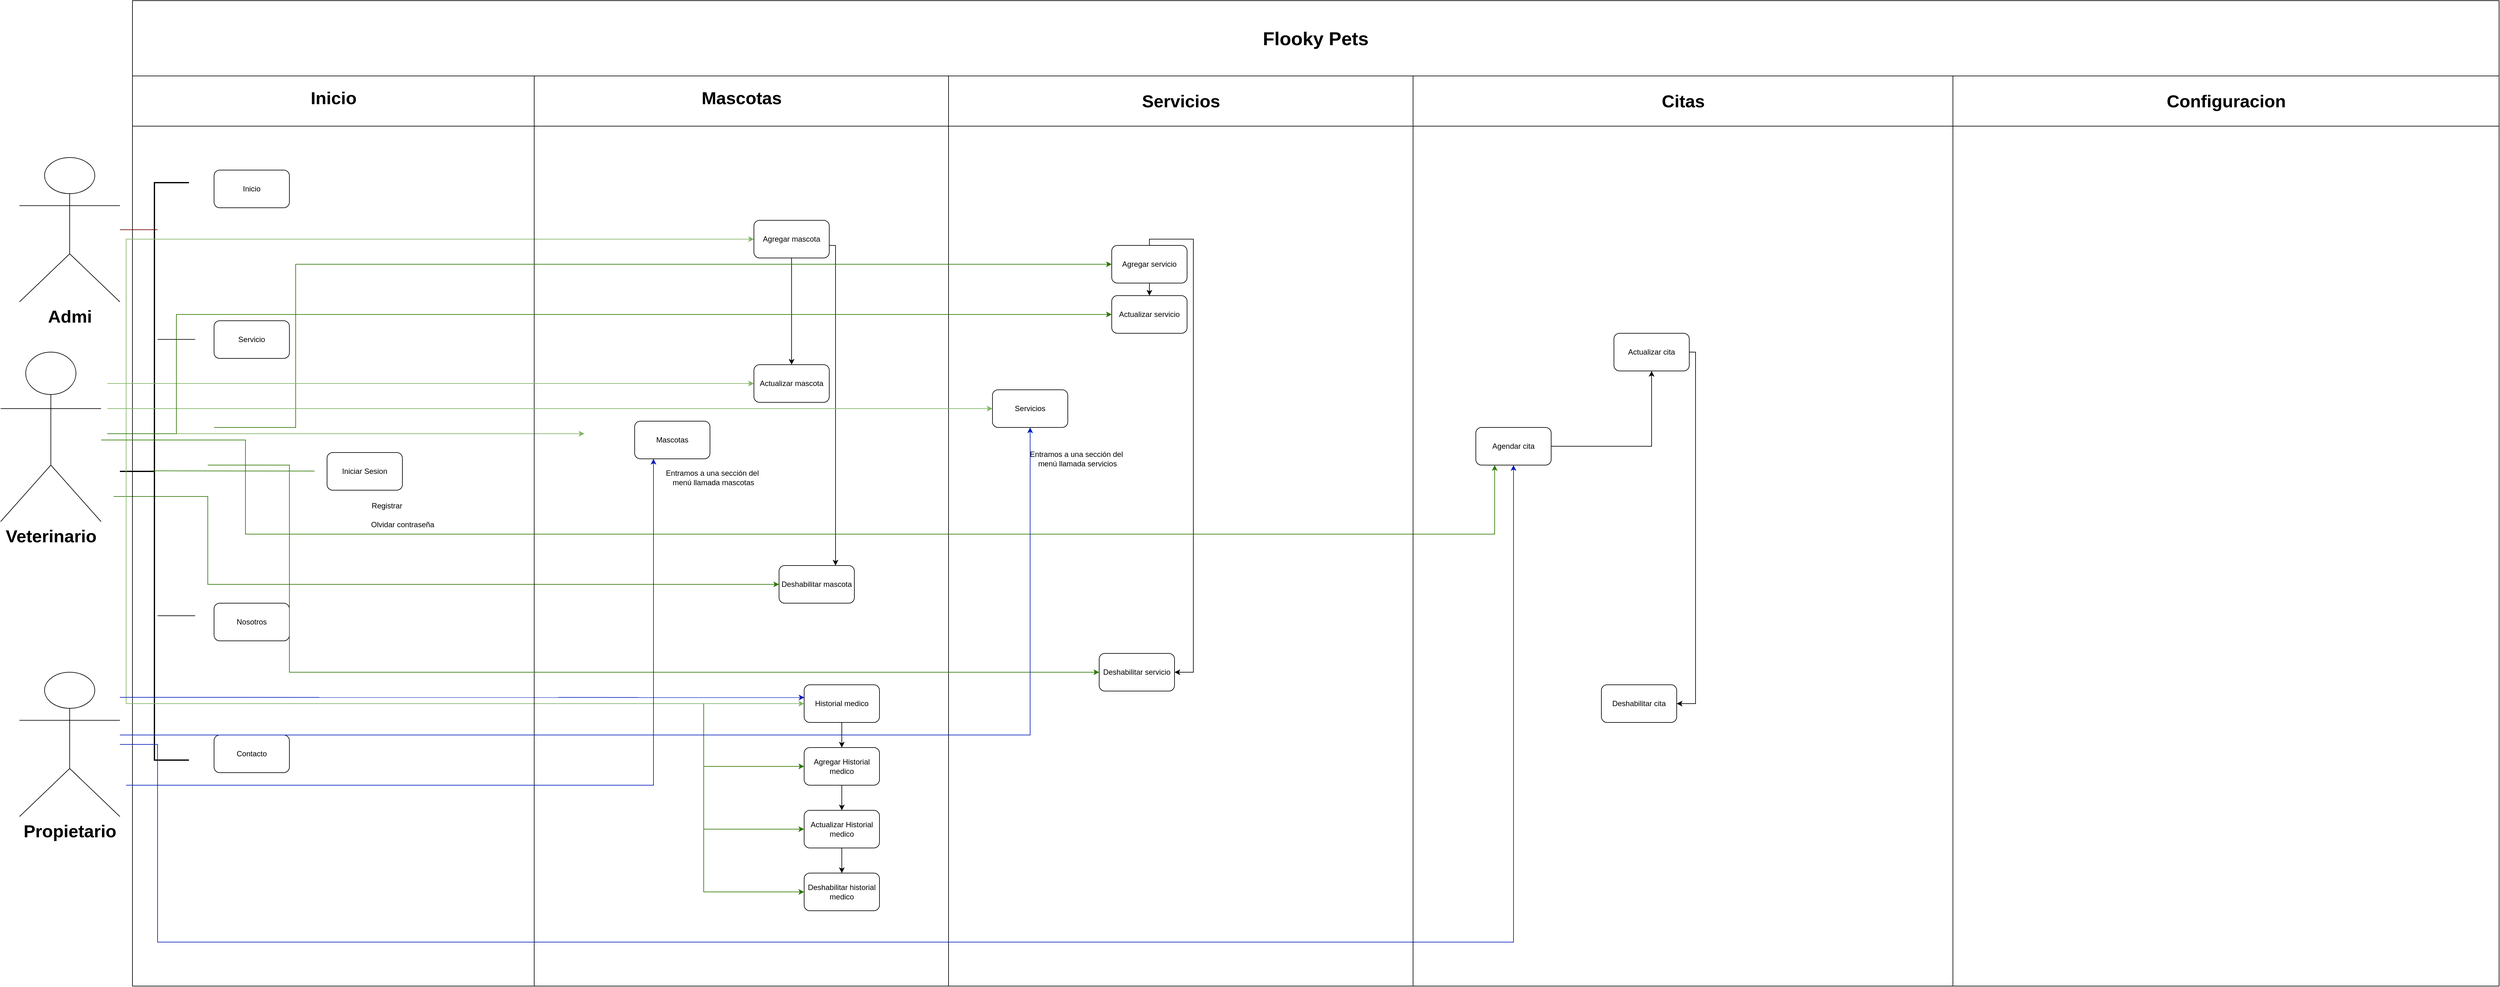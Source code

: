 <mxfile version="27.0.1">
  <diagram name="Página-1" id="NNWvZ4oggBIMChuUHBzH">
    <mxGraphModel dx="1090" dy="2149" grid="1" gridSize="10" guides="1" tooltips="1" connect="1" arrows="1" fold="1" page="1" pageScale="1" pageWidth="1200" pageHeight="1600" math="0" shadow="0">
      <root>
        <mxCell id="0" />
        <mxCell id="1" parent="0" />
        <mxCell id="VYU7v_phaBW_iBIL2m6B-1" value="Pool" style="swimlane;childLayout=stackLayout;resizeParent=1;resizeParentMax=0;startSize=60;html=1;" parent="1" vertex="1">
          <mxGeometry x="240" width="1300" height="1520" as="geometry" />
        </mxCell>
        <mxCell id="IKzDBhC44jdNEWaVhKPq-48" value="" style="endArrow=classic;html=1;rounded=0;entryX=0;entryY=0.5;entryDx=0;entryDy=0;fillColor=#60a917;strokeColor=#2D7600;" parent="VYU7v_phaBW_iBIL2m6B-1" target="IKzDBhC44jdNEWaVhKPq-35" edge="1">
          <mxGeometry width="50" height="50" relative="1" as="geometry">
            <mxPoint x="-30" y="740" as="sourcePoint" />
            <mxPoint x="40" y="650" as="targetPoint" />
            <Array as="points">
              <mxPoint x="120" y="740" />
              <mxPoint x="120" y="880" />
            </Array>
          </mxGeometry>
        </mxCell>
        <mxCell id="VYU7v_phaBW_iBIL2m6B-2" value="&lt;font style=&quot;font-size: 28px;&quot;&gt;Inicio&lt;/font&gt;" style="swimlane;startSize=90;html=1;" parent="VYU7v_phaBW_iBIL2m6B-1" vertex="1">
          <mxGeometry y="60" width="640" height="1460" as="geometry" />
        </mxCell>
        <mxCell id="IKzDBhC44jdNEWaVhKPq-8" value="Inicio" style="rounded=1;whiteSpace=wrap;html=1;" parent="VYU7v_phaBW_iBIL2m6B-2" vertex="1">
          <mxGeometry x="130" y="160" width="120" height="60" as="geometry" />
        </mxCell>
        <mxCell id="IKzDBhC44jdNEWaVhKPq-9" value="Servicio" style="rounded=1;whiteSpace=wrap;html=1;" parent="VYU7v_phaBW_iBIL2m6B-2" vertex="1">
          <mxGeometry x="130" y="400" width="120" height="60" as="geometry" />
        </mxCell>
        <mxCell id="IKzDBhC44jdNEWaVhKPq-10" value="Nosotros" style="rounded=1;whiteSpace=wrap;html=1;" parent="VYU7v_phaBW_iBIL2m6B-2" vertex="1">
          <mxGeometry x="130" y="850" width="120" height="60" as="geometry" />
        </mxCell>
        <mxCell id="IKzDBhC44jdNEWaVhKPq-11" value="Contacto" style="rounded=1;whiteSpace=wrap;html=1;" parent="VYU7v_phaBW_iBIL2m6B-2" vertex="1">
          <mxGeometry x="130" y="1060" width="120" height="60" as="geometry" />
        </mxCell>
        <mxCell id="IKzDBhC44jdNEWaVhKPq-12" value="Iniciar Sesion" style="rounded=1;whiteSpace=wrap;html=1;" parent="VYU7v_phaBW_iBIL2m6B-2" vertex="1">
          <mxGeometry x="310" y="610" width="120" height="60" as="geometry" />
        </mxCell>
        <mxCell id="IKzDBhC44jdNEWaVhKPq-19" value="Olvidar contraseña" style="text;html=1;align=center;verticalAlign=middle;resizable=0;points=[];autosize=1;strokeColor=none;fillColor=none;" parent="VYU7v_phaBW_iBIL2m6B-2" vertex="1">
          <mxGeometry x="370" y="710" width="120" height="30" as="geometry" />
        </mxCell>
        <mxCell id="IKzDBhC44jdNEWaVhKPq-18" value="Registrar" style="text;html=1;align=center;verticalAlign=middle;resizable=0;points=[];autosize=1;strokeColor=none;fillColor=none;" parent="VYU7v_phaBW_iBIL2m6B-2" vertex="1">
          <mxGeometry x="370" y="680" width="70" height="30" as="geometry" />
        </mxCell>
        <mxCell id="IKzDBhC44jdNEWaVhKPq-27" value="" style="strokeWidth=2;html=1;shape=mxgraph.flowchart.annotation_2;align=left;labelPosition=right;pointerEvents=1;" parent="VYU7v_phaBW_iBIL2m6B-2" vertex="1">
          <mxGeometry x="-20" y="180" width="110" height="920" as="geometry" />
        </mxCell>
        <mxCell id="IKzDBhC44jdNEWaVhKPq-29" value="" style="endArrow=none;html=1;rounded=0;fillColor=#0050ef;strokeColor=#001DBC;" parent="VYU7v_phaBW_iBIL2m6B-2" edge="1">
          <mxGeometry width="50" height="50" relative="1" as="geometry">
            <mxPoint x="-20" y="1060" as="sourcePoint" />
            <mxPoint x="40" y="1060" as="targetPoint" />
          </mxGeometry>
        </mxCell>
        <mxCell id="IKzDBhC44jdNEWaVhKPq-30" value="" style="endArrow=none;html=1;rounded=0;" parent="VYU7v_phaBW_iBIL2m6B-2" edge="1">
          <mxGeometry width="50" height="50" relative="1" as="geometry">
            <mxPoint x="40" y="870" as="sourcePoint" />
            <mxPoint x="100" y="870" as="targetPoint" />
          </mxGeometry>
        </mxCell>
        <mxCell id="IKzDBhC44jdNEWaVhKPq-31" value="" style="endArrow=none;html=1;rounded=0;fillColor=#60a917;strokeColor=#2D7600;" parent="VYU7v_phaBW_iBIL2m6B-2" edge="1">
          <mxGeometry width="50" height="50" relative="1" as="geometry">
            <mxPoint x="30" y="639.17" as="sourcePoint" />
            <mxPoint x="290" y="639.47" as="targetPoint" />
          </mxGeometry>
        </mxCell>
        <mxCell id="IKzDBhC44jdNEWaVhKPq-32" value="" style="endArrow=none;html=1;rounded=0;" parent="VYU7v_phaBW_iBIL2m6B-2" edge="1">
          <mxGeometry width="50" height="50" relative="1" as="geometry">
            <mxPoint x="40" y="429.7" as="sourcePoint" />
            <mxPoint x="100" y="429.7" as="targetPoint" />
          </mxGeometry>
        </mxCell>
        <mxCell id="IKzDBhC44jdNEWaVhKPq-43" value="" style="endArrow=classic;html=1;rounded=0;fillColor=#d5e8d4;strokeColor=#82b366;" parent="VYU7v_phaBW_iBIL2m6B-2" edge="1">
          <mxGeometry width="50" height="50" relative="1" as="geometry">
            <mxPoint x="-10" y="580" as="sourcePoint" />
            <mxPoint x="720" y="580" as="targetPoint" />
          </mxGeometry>
        </mxCell>
        <mxCell id="IKzDBhC44jdNEWaVhKPq-45" value="" style="endArrow=classic;html=1;rounded=0;entryX=0;entryY=0.5;entryDx=0;entryDy=0;fillColor=#d5e8d4;strokeColor=#82b366;" parent="VYU7v_phaBW_iBIL2m6B-2" target="IKzDBhC44jdNEWaVhKPq-33" edge="1">
          <mxGeometry width="50" height="50" relative="1" as="geometry">
            <mxPoint x="-10" y="640" as="sourcePoint" />
            <mxPoint x="40" y="590" as="targetPoint" />
            <Array as="points">
              <mxPoint x="-10" y="270" />
            </Array>
          </mxGeometry>
        </mxCell>
        <mxCell id="IKzDBhC44jdNEWaVhKPq-49" value="" style="endArrow=classic;html=1;rounded=0;entryX=0;entryY=0.5;entryDx=0;entryDy=0;fillColor=#d5e8d4;strokeColor=#82b366;" parent="VYU7v_phaBW_iBIL2m6B-2" target="IKzDBhC44jdNEWaVhKPq-36" edge="1">
          <mxGeometry width="50" height="50" relative="1" as="geometry">
            <mxPoint x="-10" y="640" as="sourcePoint" />
            <mxPoint x="40" y="590" as="targetPoint" />
            <Array as="points">
              <mxPoint x="-10" y="1010" />
            </Array>
          </mxGeometry>
        </mxCell>
        <mxCell id="IKzDBhC44jdNEWaVhKPq-76" value="" style="endArrow=classic;html=1;rounded=0;entryX=0.003;entryY=0.338;entryDx=0;entryDy=0;fillColor=#0050ef;strokeColor=#001DBC;entryPerimeter=0;" parent="VYU7v_phaBW_iBIL2m6B-2" target="IKzDBhC44jdNEWaVhKPq-36" edge="1">
          <mxGeometry width="50" height="50" relative="1" as="geometry">
            <mxPoint x="-20" y="1000" as="sourcePoint" />
            <mxPoint x="30" y="950" as="targetPoint" />
          </mxGeometry>
        </mxCell>
        <mxCell id="VYU7v_phaBW_iBIL2m6B-4" value="&lt;font style=&quot;font-size: 28px;&quot;&gt;Mascotas&lt;/font&gt;" style="swimlane;startSize=90;html=1;" parent="VYU7v_phaBW_iBIL2m6B-1" vertex="1">
          <mxGeometry x="640" y="60" width="660" height="1460" as="geometry" />
        </mxCell>
        <mxCell id="IKzDBhC44jdNEWaVhKPq-25" value="Mascotas" style="rounded=1;whiteSpace=wrap;html=1;" parent="VYU7v_phaBW_iBIL2m6B-4" vertex="1">
          <mxGeometry x="160" y="560" width="120" height="60" as="geometry" />
        </mxCell>
        <mxCell id="IKzDBhC44jdNEWaVhKPq-26" value="Entramos a una sección del&amp;nbsp;&lt;div&gt;menú llamada mascotas&lt;/div&gt;" style="text;html=1;align=center;verticalAlign=middle;resizable=0;points=[];autosize=1;strokeColor=none;fillColor=none;" parent="VYU7v_phaBW_iBIL2m6B-4" vertex="1">
          <mxGeometry x="200" y="630" width="170" height="40" as="geometry" />
        </mxCell>
        <mxCell id="IKzDBhC44jdNEWaVhKPq-67" style="edgeStyle=orthogonalEdgeStyle;rounded=0;orthogonalLoop=1;jettySize=auto;html=1;entryX=0.5;entryY=0;entryDx=0;entryDy=0;" parent="VYU7v_phaBW_iBIL2m6B-4" source="IKzDBhC44jdNEWaVhKPq-33" target="IKzDBhC44jdNEWaVhKPq-34" edge="1">
          <mxGeometry relative="1" as="geometry">
            <mxPoint x="410" y="340" as="targetPoint" />
          </mxGeometry>
        </mxCell>
        <mxCell id="IKzDBhC44jdNEWaVhKPq-74" style="edgeStyle=orthogonalEdgeStyle;rounded=0;orthogonalLoop=1;jettySize=auto;html=1;entryX=0.75;entryY=0;entryDx=0;entryDy=0;" parent="VYU7v_phaBW_iBIL2m6B-4" source="IKzDBhC44jdNEWaVhKPq-33" target="IKzDBhC44jdNEWaVhKPq-35" edge="1">
          <mxGeometry relative="1" as="geometry">
            <Array as="points">
              <mxPoint x="480" y="280" />
            </Array>
          </mxGeometry>
        </mxCell>
        <mxCell id="IKzDBhC44jdNEWaVhKPq-33" value="Agregar mascota" style="rounded=1;whiteSpace=wrap;html=1;" parent="VYU7v_phaBW_iBIL2m6B-4" vertex="1">
          <mxGeometry x="350" y="240" width="120" height="60" as="geometry" />
        </mxCell>
        <mxCell id="IKzDBhC44jdNEWaVhKPq-34" value="Actualizar mascota" style="rounded=1;whiteSpace=wrap;html=1;" parent="VYU7v_phaBW_iBIL2m6B-4" vertex="1">
          <mxGeometry x="350" y="470" width="120" height="60" as="geometry" />
        </mxCell>
        <mxCell id="IKzDBhC44jdNEWaVhKPq-35" value="Deshabilitar mascota" style="rounded=1;whiteSpace=wrap;html=1;" parent="VYU7v_phaBW_iBIL2m6B-4" vertex="1">
          <mxGeometry x="390" y="790" width="120" height="60" as="geometry" />
        </mxCell>
        <mxCell id="IKzDBhC44jdNEWaVhKPq-69" style="edgeStyle=orthogonalEdgeStyle;rounded=0;orthogonalLoop=1;jettySize=auto;html=1;entryX=0.5;entryY=0;entryDx=0;entryDy=0;" parent="VYU7v_phaBW_iBIL2m6B-4" source="IKzDBhC44jdNEWaVhKPq-36" target="IKzDBhC44jdNEWaVhKPq-50" edge="1">
          <mxGeometry relative="1" as="geometry" />
        </mxCell>
        <mxCell id="IKzDBhC44jdNEWaVhKPq-36" value="Historial medico" style="rounded=1;whiteSpace=wrap;html=1;" parent="VYU7v_phaBW_iBIL2m6B-4" vertex="1">
          <mxGeometry x="430" y="980" width="120" height="60" as="geometry" />
        </mxCell>
        <mxCell id="IKzDBhC44jdNEWaVhKPq-71" style="edgeStyle=orthogonalEdgeStyle;rounded=0;orthogonalLoop=1;jettySize=auto;html=1;entryX=0.5;entryY=0;entryDx=0;entryDy=0;" parent="VYU7v_phaBW_iBIL2m6B-4" source="IKzDBhC44jdNEWaVhKPq-50" target="IKzDBhC44jdNEWaVhKPq-52" edge="1">
          <mxGeometry relative="1" as="geometry" />
        </mxCell>
        <mxCell id="IKzDBhC44jdNEWaVhKPq-50" value="Agregar Historial medico" style="rounded=1;whiteSpace=wrap;html=1;" parent="VYU7v_phaBW_iBIL2m6B-4" vertex="1">
          <mxGeometry x="430" y="1080" width="120" height="60" as="geometry" />
        </mxCell>
        <mxCell id="IKzDBhC44jdNEWaVhKPq-51" value="Deshabilitar historial medico" style="rounded=1;whiteSpace=wrap;html=1;" parent="VYU7v_phaBW_iBIL2m6B-4" vertex="1">
          <mxGeometry x="430" y="1280" width="120" height="60" as="geometry" />
        </mxCell>
        <mxCell id="IKzDBhC44jdNEWaVhKPq-72" style="edgeStyle=orthogonalEdgeStyle;rounded=0;orthogonalLoop=1;jettySize=auto;html=1;entryX=0.5;entryY=0;entryDx=0;entryDy=0;" parent="VYU7v_phaBW_iBIL2m6B-4" source="IKzDBhC44jdNEWaVhKPq-52" target="IKzDBhC44jdNEWaVhKPq-51" edge="1">
          <mxGeometry relative="1" as="geometry" />
        </mxCell>
        <mxCell id="IKzDBhC44jdNEWaVhKPq-52" value="Actualizar Historial medico" style="rounded=1;whiteSpace=wrap;html=1;" parent="VYU7v_phaBW_iBIL2m6B-4" vertex="1">
          <mxGeometry x="430" y="1180" width="120" height="60" as="geometry" />
        </mxCell>
        <mxCell id="IKzDBhC44jdNEWaVhKPq-53" value="" style="endArrow=classic;html=1;rounded=0;entryX=0;entryY=0.5;entryDx=0;entryDy=0;fillColor=#60a917;strokeColor=#2D7600;" parent="VYU7v_phaBW_iBIL2m6B-4" target="IKzDBhC44jdNEWaVhKPq-51" edge="1">
          <mxGeometry width="50" height="50" relative="1" as="geometry">
            <mxPoint x="270" y="1010" as="sourcePoint" />
            <mxPoint x="270" y="1310" as="targetPoint" />
            <Array as="points">
              <mxPoint x="270" y="1310" />
            </Array>
          </mxGeometry>
        </mxCell>
        <mxCell id="IKzDBhC44jdNEWaVhKPq-54" value="" style="endArrow=classic;html=1;rounded=0;entryX=0;entryY=0.5;entryDx=0;entryDy=0;fillColor=#60a917;strokeColor=#2D7600;" parent="VYU7v_phaBW_iBIL2m6B-4" target="IKzDBhC44jdNEWaVhKPq-52" edge="1">
          <mxGeometry width="50" height="50" relative="1" as="geometry">
            <mxPoint x="270" y="1210" as="sourcePoint" />
            <mxPoint x="410" y="1200" as="targetPoint" />
          </mxGeometry>
        </mxCell>
        <mxCell id="IKzDBhC44jdNEWaVhKPq-55" value="" style="endArrow=classic;html=1;rounded=0;entryX=0;entryY=0.5;entryDx=0;entryDy=0;fillColor=#60a917;strokeColor=#2D7600;" parent="VYU7v_phaBW_iBIL2m6B-4" target="IKzDBhC44jdNEWaVhKPq-50" edge="1">
          <mxGeometry width="50" height="50" relative="1" as="geometry">
            <mxPoint x="270" y="1110" as="sourcePoint" />
            <mxPoint x="320" y="1060" as="targetPoint" />
          </mxGeometry>
        </mxCell>
        <mxCell id="IKzDBhC44jdNEWaVhKPq-2" value="&lt;font style=&quot;font-size: 28px;&quot;&gt;Configuracion&lt;/font&gt;" style="swimlane;startSize=80;html=1;" parent="1" vertex="1">
          <mxGeometry x="3140" y="70" width="870" height="1450" as="geometry" />
        </mxCell>
        <mxCell id="IKzDBhC44jdNEWaVhKPq-3" value="&lt;font style=&quot;font-size: 28px;&quot;&gt;Servicios&lt;/font&gt;" style="swimlane;startSize=80;html=1;" parent="1" vertex="1">
          <mxGeometry x="1540" y="70" width="740" height="1450" as="geometry" />
        </mxCell>
        <mxCell id="IKzDBhC44jdNEWaVhKPq-56" value="Servicios" style="rounded=1;whiteSpace=wrap;html=1;" parent="IKzDBhC44jdNEWaVhKPq-3" vertex="1">
          <mxGeometry x="70" y="500" width="120" height="60" as="geometry" />
        </mxCell>
        <mxCell id="IKzDBhC44jdNEWaVhKPq-75" style="edgeStyle=orthogonalEdgeStyle;rounded=0;orthogonalLoop=1;jettySize=auto;html=1;entryX=1;entryY=0.5;entryDx=0;entryDy=0;" parent="IKzDBhC44jdNEWaVhKPq-3" source="IKzDBhC44jdNEWaVhKPq-57" target="IKzDBhC44jdNEWaVhKPq-59" edge="1">
          <mxGeometry relative="1" as="geometry">
            <Array as="points">
              <mxPoint x="320" y="260" />
              <mxPoint x="390" y="260" />
              <mxPoint x="390" y="950" />
            </Array>
          </mxGeometry>
        </mxCell>
        <mxCell id="4-_KuDfRU0ASV4ksfu1o-9" style="edgeStyle=orthogonalEdgeStyle;rounded=0;orthogonalLoop=1;jettySize=auto;html=1;" edge="1" parent="IKzDBhC44jdNEWaVhKPq-3" source="IKzDBhC44jdNEWaVhKPq-57" target="IKzDBhC44jdNEWaVhKPq-58">
          <mxGeometry relative="1" as="geometry" />
        </mxCell>
        <mxCell id="IKzDBhC44jdNEWaVhKPq-57" value="Agregar servicio" style="rounded=1;whiteSpace=wrap;html=1;" parent="IKzDBhC44jdNEWaVhKPq-3" vertex="1">
          <mxGeometry x="260" y="270" width="120" height="60" as="geometry" />
        </mxCell>
        <mxCell id="IKzDBhC44jdNEWaVhKPq-58" value="Actualizar servicio" style="rounded=1;whiteSpace=wrap;html=1;" parent="IKzDBhC44jdNEWaVhKPq-3" vertex="1">
          <mxGeometry x="260" y="350" width="120" height="60" as="geometry" />
        </mxCell>
        <mxCell id="IKzDBhC44jdNEWaVhKPq-59" value="Deshabilitar servicio" style="rounded=1;whiteSpace=wrap;html=1;" parent="IKzDBhC44jdNEWaVhKPq-3" vertex="1">
          <mxGeometry x="240" y="920" width="120" height="60" as="geometry" />
        </mxCell>
        <mxCell id="IKzDBhC44jdNEWaVhKPq-61" value="Entramos a una sección del&amp;nbsp;&lt;div&gt;menú llamada servicios&lt;/div&gt;" style="text;html=1;align=center;verticalAlign=middle;resizable=0;points=[];autosize=1;strokeColor=none;fillColor=none;" parent="IKzDBhC44jdNEWaVhKPq-3" vertex="1">
          <mxGeometry x="120" y="590" width="170" height="40" as="geometry" />
        </mxCell>
        <mxCell id="IKzDBhC44jdNEWaVhKPq-65" value="" style="endArrow=classic;html=1;rounded=0;entryX=0;entryY=0.5;entryDx=0;entryDy=0;fillColor=#60a917;strokeColor=#2D7600;" parent="IKzDBhC44jdNEWaVhKPq-3" target="IKzDBhC44jdNEWaVhKPq-59" edge="1">
          <mxGeometry width="50" height="50" relative="1" as="geometry">
            <mxPoint x="-1180" y="620" as="sourcePoint" />
            <mxPoint x="60" y="490" as="targetPoint" />
            <Array as="points">
              <mxPoint x="-1050" y="620" />
              <mxPoint x="-1050" y="950" />
            </Array>
          </mxGeometry>
        </mxCell>
        <mxCell id="IKzDBhC44jdNEWaVhKPq-66" value="" style="endArrow=classic;html=1;rounded=0;entryX=0;entryY=0.5;entryDx=0;entryDy=0;fillColor=#60a917;strokeColor=#2D7600;" parent="IKzDBhC44jdNEWaVhKPq-3" target="IKzDBhC44jdNEWaVhKPq-57" edge="1">
          <mxGeometry width="50" height="50" relative="1" as="geometry">
            <mxPoint x="-1170" y="560" as="sourcePoint" />
            <mxPoint x="60" y="490" as="targetPoint" />
            <Array as="points">
              <mxPoint x="-1040" y="560" />
              <mxPoint x="-1040" y="300" />
            </Array>
          </mxGeometry>
        </mxCell>
        <mxCell id="IKzDBhC44jdNEWaVhKPq-6" value="&lt;font style=&quot;font-size: 30px;&quot;&gt;&lt;b&gt;Flooky Pets&lt;/b&gt;&lt;/font&gt;" style="rounded=0;whiteSpace=wrap;html=1;" parent="1" vertex="1">
          <mxGeometry x="240" y="-50" width="3770" height="120" as="geometry" />
        </mxCell>
        <mxCell id="IKzDBhC44jdNEWaVhKPq-7" value="Admi" style="shape=umlActor;verticalLabelPosition=bottom;verticalAlign=top;html=1;outlineConnect=0;fontSize=28;fontStyle=1" parent="1" vertex="1">
          <mxGeometry x="60" y="200" width="160" height="230" as="geometry" />
        </mxCell>
        <mxCell id="4-_KuDfRU0ASV4ksfu1o-8" style="edgeStyle=orthogonalEdgeStyle;rounded=0;orthogonalLoop=1;jettySize=auto;html=1;entryX=0.25;entryY=1;entryDx=0;entryDy=0;fillColor=#60a917;strokeColor=#2D7600;" edge="1" parent="1" target="IKzDBhC44jdNEWaVhKPq-60">
          <mxGeometry relative="1" as="geometry">
            <mxPoint x="200" y="650" as="sourcePoint" />
            <Array as="points">
              <mxPoint x="190" y="650" />
              <mxPoint x="420" y="650" />
              <mxPoint x="420" y="800" />
              <mxPoint x="2410" y="800" />
            </Array>
          </mxGeometry>
        </mxCell>
        <mxCell id="IKzDBhC44jdNEWaVhKPq-23" value="Veterinario" style="shape=umlActor;verticalLabelPosition=bottom;verticalAlign=top;html=1;outlineConnect=0;fontSize=28;fontStyle=1" parent="1" vertex="1">
          <mxGeometry x="30" y="510" width="160" height="270" as="geometry" />
        </mxCell>
        <mxCell id="4-_KuDfRU0ASV4ksfu1o-7" style="edgeStyle=orthogonalEdgeStyle;rounded=0;orthogonalLoop=1;jettySize=auto;html=1;entryX=0.5;entryY=1;entryDx=0;entryDy=0;fillColor=#0050ef;strokeColor=#001DBC;" edge="1" parent="1" source="IKzDBhC44jdNEWaVhKPq-24" target="IKzDBhC44jdNEWaVhKPq-60">
          <mxGeometry relative="1" as="geometry">
            <Array as="points">
              <mxPoint x="280" y="1135" />
              <mxPoint x="280" y="1450" />
              <mxPoint x="2440" y="1450" />
            </Array>
          </mxGeometry>
        </mxCell>
        <mxCell id="IKzDBhC44jdNEWaVhKPq-24" value="Propietario" style="shape=umlActor;verticalLabelPosition=bottom;verticalAlign=top;html=1;outlineConnect=0;fontSize=28;fontStyle=1" parent="1" vertex="1">
          <mxGeometry x="60" y="1020" width="160" height="230" as="geometry" />
        </mxCell>
        <mxCell id="IKzDBhC44jdNEWaVhKPq-4" value="&lt;font style=&quot;font-size: 28px;&quot;&gt;Citas&lt;/font&gt;" style="swimlane;startSize=80;html=1;" parent="1" vertex="1">
          <mxGeometry x="2280" y="70" width="860" height="1450" as="geometry" />
        </mxCell>
        <mxCell id="4-_KuDfRU0ASV4ksfu1o-6" style="edgeStyle=orthogonalEdgeStyle;rounded=0;orthogonalLoop=1;jettySize=auto;html=1;entryX=0.5;entryY=1;entryDx=0;entryDy=0;" edge="1" parent="IKzDBhC44jdNEWaVhKPq-4" source="IKzDBhC44jdNEWaVhKPq-60" target="4-_KuDfRU0ASV4ksfu1o-4">
          <mxGeometry relative="1" as="geometry" />
        </mxCell>
        <mxCell id="IKzDBhC44jdNEWaVhKPq-60" value="Agendar cita" style="rounded=1;whiteSpace=wrap;html=1;" parent="IKzDBhC44jdNEWaVhKPq-4" vertex="1">
          <mxGeometry x="100" y="560" width="120" height="60" as="geometry" />
        </mxCell>
        <mxCell id="4-_KuDfRU0ASV4ksfu1o-2" style="edgeStyle=orthogonalEdgeStyle;rounded=0;orthogonalLoop=1;jettySize=auto;html=1;entryX=1;entryY=0.5;entryDx=0;entryDy=0;exitX=1;exitY=0.5;exitDx=0;exitDy=0;" edge="1" parent="IKzDBhC44jdNEWaVhKPq-4" source="4-_KuDfRU0ASV4ksfu1o-4" target="4-_KuDfRU0ASV4ksfu1o-5">
          <mxGeometry relative="1" as="geometry">
            <Array as="points">
              <mxPoint x="450" y="440" />
              <mxPoint x="450" y="1000" />
            </Array>
            <mxPoint x="380" y="340" as="sourcePoint" />
          </mxGeometry>
        </mxCell>
        <mxCell id="4-_KuDfRU0ASV4ksfu1o-4" value="Actualizar cita" style="rounded=1;whiteSpace=wrap;html=1;" vertex="1" parent="IKzDBhC44jdNEWaVhKPq-4">
          <mxGeometry x="320" y="410" width="120" height="60" as="geometry" />
        </mxCell>
        <mxCell id="4-_KuDfRU0ASV4ksfu1o-5" value="Deshabilitar cita" style="rounded=1;whiteSpace=wrap;html=1;" vertex="1" parent="IKzDBhC44jdNEWaVhKPq-4">
          <mxGeometry x="300" y="970" width="120" height="60" as="geometry" />
        </mxCell>
        <mxCell id="IKzDBhC44jdNEWaVhKPq-28" value="" style="endArrow=none;html=1;rounded=0;fontColor=#000000;fillColor=#a20025;strokeColor=#6F0000;" parent="1" source="IKzDBhC44jdNEWaVhKPq-7" edge="1">
          <mxGeometry width="50" height="50" relative="1" as="geometry">
            <mxPoint x="220" y="365" as="sourcePoint" />
            <mxPoint x="280" y="315" as="targetPoint" />
          </mxGeometry>
        </mxCell>
        <mxCell id="IKzDBhC44jdNEWaVhKPq-42" value="" style="endArrow=classic;html=1;rounded=0;entryX=0.25;entryY=1;entryDx=0;entryDy=0;fillColor=#0050ef;strokeColor=#001DBC;" parent="1" target="IKzDBhC44jdNEWaVhKPq-25" edge="1">
          <mxGeometry width="50" height="50" relative="1" as="geometry">
            <mxPoint x="230" y="1200" as="sourcePoint" />
            <mxPoint x="260" y="1120" as="targetPoint" />
            <Array as="points">
              <mxPoint x="1070" y="1200" />
            </Array>
          </mxGeometry>
        </mxCell>
        <mxCell id="IKzDBhC44jdNEWaVhKPq-62" value="" style="endArrow=classic;html=1;rounded=0;entryX=0.5;entryY=1;entryDx=0;entryDy=0;fillColor=#0050ef;strokeColor=#001DBC;" parent="1" target="IKzDBhC44jdNEWaVhKPq-56" edge="1">
          <mxGeometry width="50" height="50" relative="1" as="geometry">
            <mxPoint x="220" y="1120" as="sourcePoint" />
            <mxPoint x="270" y="1070" as="targetPoint" />
            <Array as="points">
              <mxPoint x="1670" y="1120" />
            </Array>
          </mxGeometry>
        </mxCell>
        <mxCell id="IKzDBhC44jdNEWaVhKPq-46" value="" style="endArrow=classic;html=1;rounded=0;entryX=0;entryY=0.5;entryDx=0;entryDy=0;fillColor=#d5e8d4;strokeColor=#82b366;" parent="1" target="IKzDBhC44jdNEWaVhKPq-34" edge="1">
          <mxGeometry width="50" height="50" relative="1" as="geometry">
            <mxPoint x="200" y="560" as="sourcePoint" />
            <mxPoint x="280" y="650" as="targetPoint" />
            <Array as="points" />
          </mxGeometry>
        </mxCell>
        <mxCell id="IKzDBhC44jdNEWaVhKPq-63" value="" style="endArrow=classic;html=1;rounded=0;entryX=0;entryY=0.5;entryDx=0;entryDy=0;fillColor=#d5e8d4;strokeColor=#82b366;" parent="1" target="IKzDBhC44jdNEWaVhKPq-56" edge="1">
          <mxGeometry width="50" height="50" relative="1" as="geometry">
            <mxPoint x="200" y="600" as="sourcePoint" />
            <mxPoint x="440" y="560" as="targetPoint" />
            <Array as="points">
              <mxPoint x="200" y="600" />
              <mxPoint x="330" y="600" />
            </Array>
          </mxGeometry>
        </mxCell>
        <mxCell id="IKzDBhC44jdNEWaVhKPq-64" value="" style="endArrow=classic;html=1;rounded=0;entryX=0;entryY=0.5;entryDx=0;entryDy=0;fillColor=#60a917;strokeColor=#2D7600;" parent="1" target="IKzDBhC44jdNEWaVhKPq-58" edge="1">
          <mxGeometry width="50" height="50" relative="1" as="geometry">
            <mxPoint x="200" y="640" as="sourcePoint" />
            <mxPoint x="1440" y="550" as="targetPoint" />
            <Array as="points">
              <mxPoint x="310" y="640" />
              <mxPoint x="310" y="450" />
            </Array>
          </mxGeometry>
        </mxCell>
      </root>
    </mxGraphModel>
  </diagram>
</mxfile>
